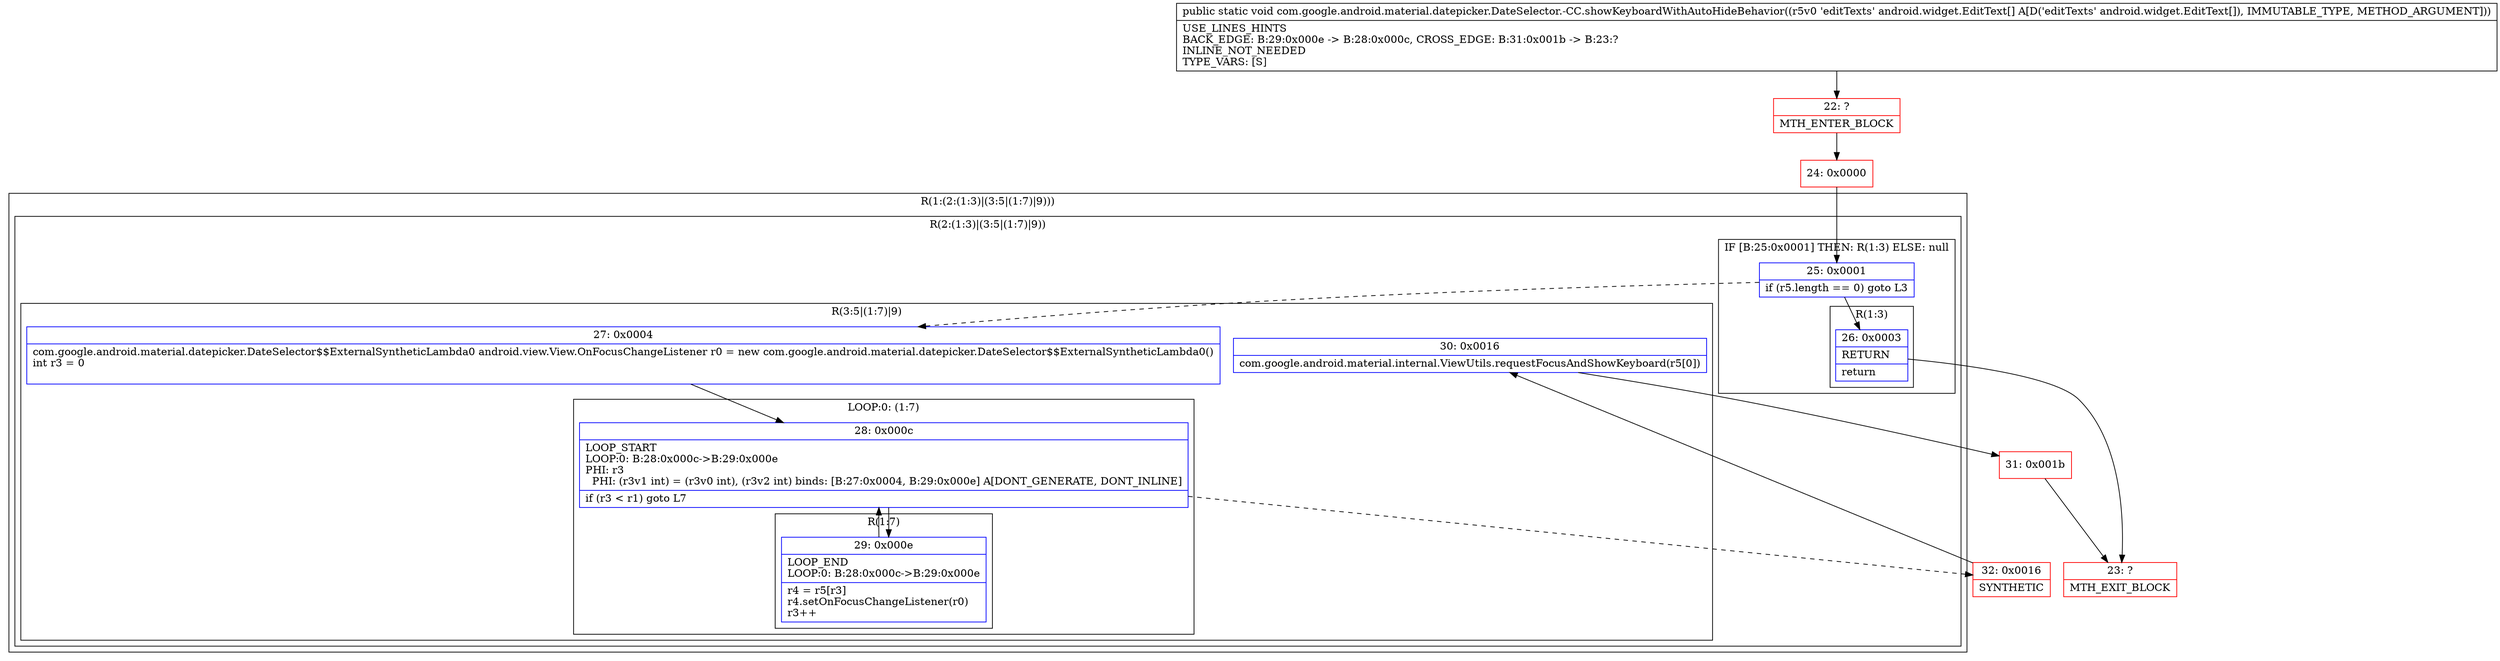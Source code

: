 digraph "CFG forcom.google.android.material.datepicker.DateSelector.\-CC.showKeyboardWithAutoHideBehavior([Landroid\/widget\/EditText;)V" {
subgraph cluster_Region_1731085264 {
label = "R(1:(2:(1:3)|(3:5|(1:7)|9)))";
node [shape=record,color=blue];
subgraph cluster_Region_411836651 {
label = "R(2:(1:3)|(3:5|(1:7)|9))";
node [shape=record,color=blue];
subgraph cluster_IfRegion_405707692 {
label = "IF [B:25:0x0001] THEN: R(1:3) ELSE: null";
node [shape=record,color=blue];
Node_25 [shape=record,label="{25\:\ 0x0001|if (r5.length == 0) goto L3\l}"];
subgraph cluster_Region_501797186 {
label = "R(1:3)";
node [shape=record,color=blue];
Node_26 [shape=record,label="{26\:\ 0x0003|RETURN\l|return\l}"];
}
}
subgraph cluster_Region_1652137380 {
label = "R(3:5|(1:7)|9)";
node [shape=record,color=blue];
Node_27 [shape=record,label="{27\:\ 0x0004|com.google.android.material.datepicker.DateSelector$$ExternalSyntheticLambda0 android.view.View.OnFocusChangeListener r0 = new com.google.android.material.datepicker.DateSelector$$ExternalSyntheticLambda0()\lint r3 = 0\l\l}"];
subgraph cluster_LoopRegion_139272684 {
label = "LOOP:0: (1:7)";
node [shape=record,color=blue];
Node_28 [shape=record,label="{28\:\ 0x000c|LOOP_START\lLOOP:0: B:28:0x000c\-\>B:29:0x000e\lPHI: r3 \l  PHI: (r3v1 int) = (r3v0 int), (r3v2 int) binds: [B:27:0x0004, B:29:0x000e] A[DONT_GENERATE, DONT_INLINE]\l|if (r3 \< r1) goto L7\l}"];
subgraph cluster_Region_454500921 {
label = "R(1:7)";
node [shape=record,color=blue];
Node_29 [shape=record,label="{29\:\ 0x000e|LOOP_END\lLOOP:0: B:28:0x000c\-\>B:29:0x000e\l|r4 = r5[r3]\lr4.setOnFocusChangeListener(r0)\lr3++\l}"];
}
}
Node_30 [shape=record,label="{30\:\ 0x0016|com.google.android.material.internal.ViewUtils.requestFocusAndShowKeyboard(r5[0])\l}"];
}
}
}
Node_22 [shape=record,color=red,label="{22\:\ ?|MTH_ENTER_BLOCK\l}"];
Node_24 [shape=record,color=red,label="{24\:\ 0x0000}"];
Node_23 [shape=record,color=red,label="{23\:\ ?|MTH_EXIT_BLOCK\l}"];
Node_32 [shape=record,color=red,label="{32\:\ 0x0016|SYNTHETIC\l}"];
Node_31 [shape=record,color=red,label="{31\:\ 0x001b}"];
MethodNode[shape=record,label="{public static void com.google.android.material.datepicker.DateSelector.\-CC.showKeyboardWithAutoHideBehavior((r5v0 'editTexts' android.widget.EditText[] A[D('editTexts' android.widget.EditText[]), IMMUTABLE_TYPE, METHOD_ARGUMENT]))  | USE_LINES_HINTS\lBACK_EDGE: B:29:0x000e \-\> B:28:0x000c, CROSS_EDGE: B:31:0x001b \-\> B:23:?\lINLINE_NOT_NEEDED\lTYPE_VARS: [S]\l}"];
MethodNode -> Node_22;Node_25 -> Node_26;
Node_25 -> Node_27[style=dashed];
Node_26 -> Node_23;
Node_27 -> Node_28;
Node_28 -> Node_29;
Node_28 -> Node_32[style=dashed];
Node_29 -> Node_28;
Node_30 -> Node_31;
Node_22 -> Node_24;
Node_24 -> Node_25;
Node_32 -> Node_30;
Node_31 -> Node_23;
}

